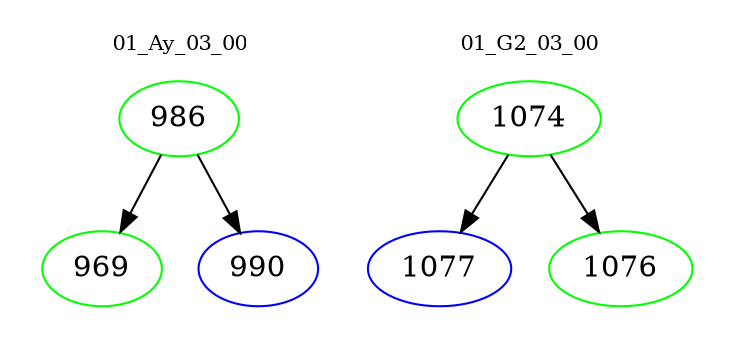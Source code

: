 digraph{
subgraph cluster_0 {
color = white
label = "01_Ay_03_00";
fontsize=10;
T0_986 [label="986", color="green"]
T0_986 -> T0_969 [color="black"]
T0_969 [label="969", color="green"]
T0_986 -> T0_990 [color="black"]
T0_990 [label="990", color="blue"]
}
subgraph cluster_1 {
color = white
label = "01_G2_03_00";
fontsize=10;
T1_1074 [label="1074", color="green"]
T1_1074 -> T1_1077 [color="black"]
T1_1077 [label="1077", color="blue"]
T1_1074 -> T1_1076 [color="black"]
T1_1076 [label="1076", color="green"]
}
}
